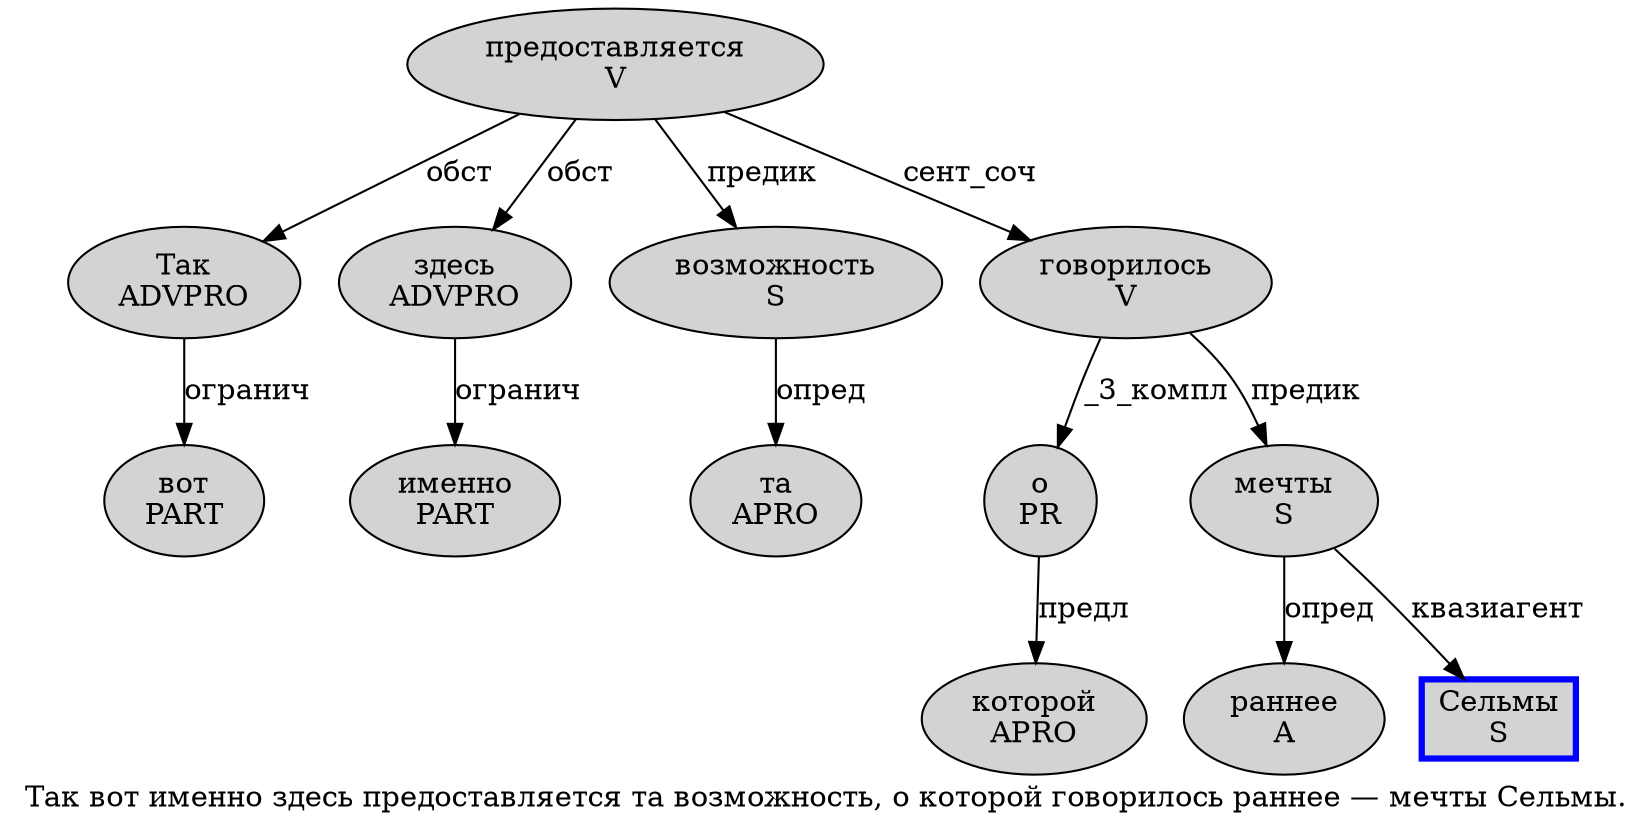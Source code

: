 digraph SENTENCE_1481 {
	graph [label="Так вот именно здесь предоставляется та возможность, о которой говорилось раннее — мечты Сельмы."]
	node [style=filled]
		0 [label="Так
ADVPRO" color="" fillcolor=lightgray penwidth=1 shape=ellipse]
		1 [label="вот
PART" color="" fillcolor=lightgray penwidth=1 shape=ellipse]
		2 [label="именно
PART" color="" fillcolor=lightgray penwidth=1 shape=ellipse]
		3 [label="здесь
ADVPRO" color="" fillcolor=lightgray penwidth=1 shape=ellipse]
		4 [label="предоставляется
V" color="" fillcolor=lightgray penwidth=1 shape=ellipse]
		5 [label="та
APRO" color="" fillcolor=lightgray penwidth=1 shape=ellipse]
		6 [label="возможность
S" color="" fillcolor=lightgray penwidth=1 shape=ellipse]
		8 [label="о
PR" color="" fillcolor=lightgray penwidth=1 shape=ellipse]
		9 [label="которой
APRO" color="" fillcolor=lightgray penwidth=1 shape=ellipse]
		10 [label="говорилось
V" color="" fillcolor=lightgray penwidth=1 shape=ellipse]
		11 [label="раннее
A" color="" fillcolor=lightgray penwidth=1 shape=ellipse]
		13 [label="мечты
S" color="" fillcolor=lightgray penwidth=1 shape=ellipse]
		14 [label="Сельмы
S" color=blue fillcolor=lightgray penwidth=3 shape=box]
			10 -> 8 [label="_3_компл"]
			10 -> 13 [label="предик"]
			8 -> 9 [label="предл"]
			13 -> 11 [label="опред"]
			13 -> 14 [label="квазиагент"]
			3 -> 2 [label="огранич"]
			4 -> 0 [label="обст"]
			4 -> 3 [label="обст"]
			4 -> 6 [label="предик"]
			4 -> 10 [label="сент_соч"]
			0 -> 1 [label="огранич"]
			6 -> 5 [label="опред"]
}